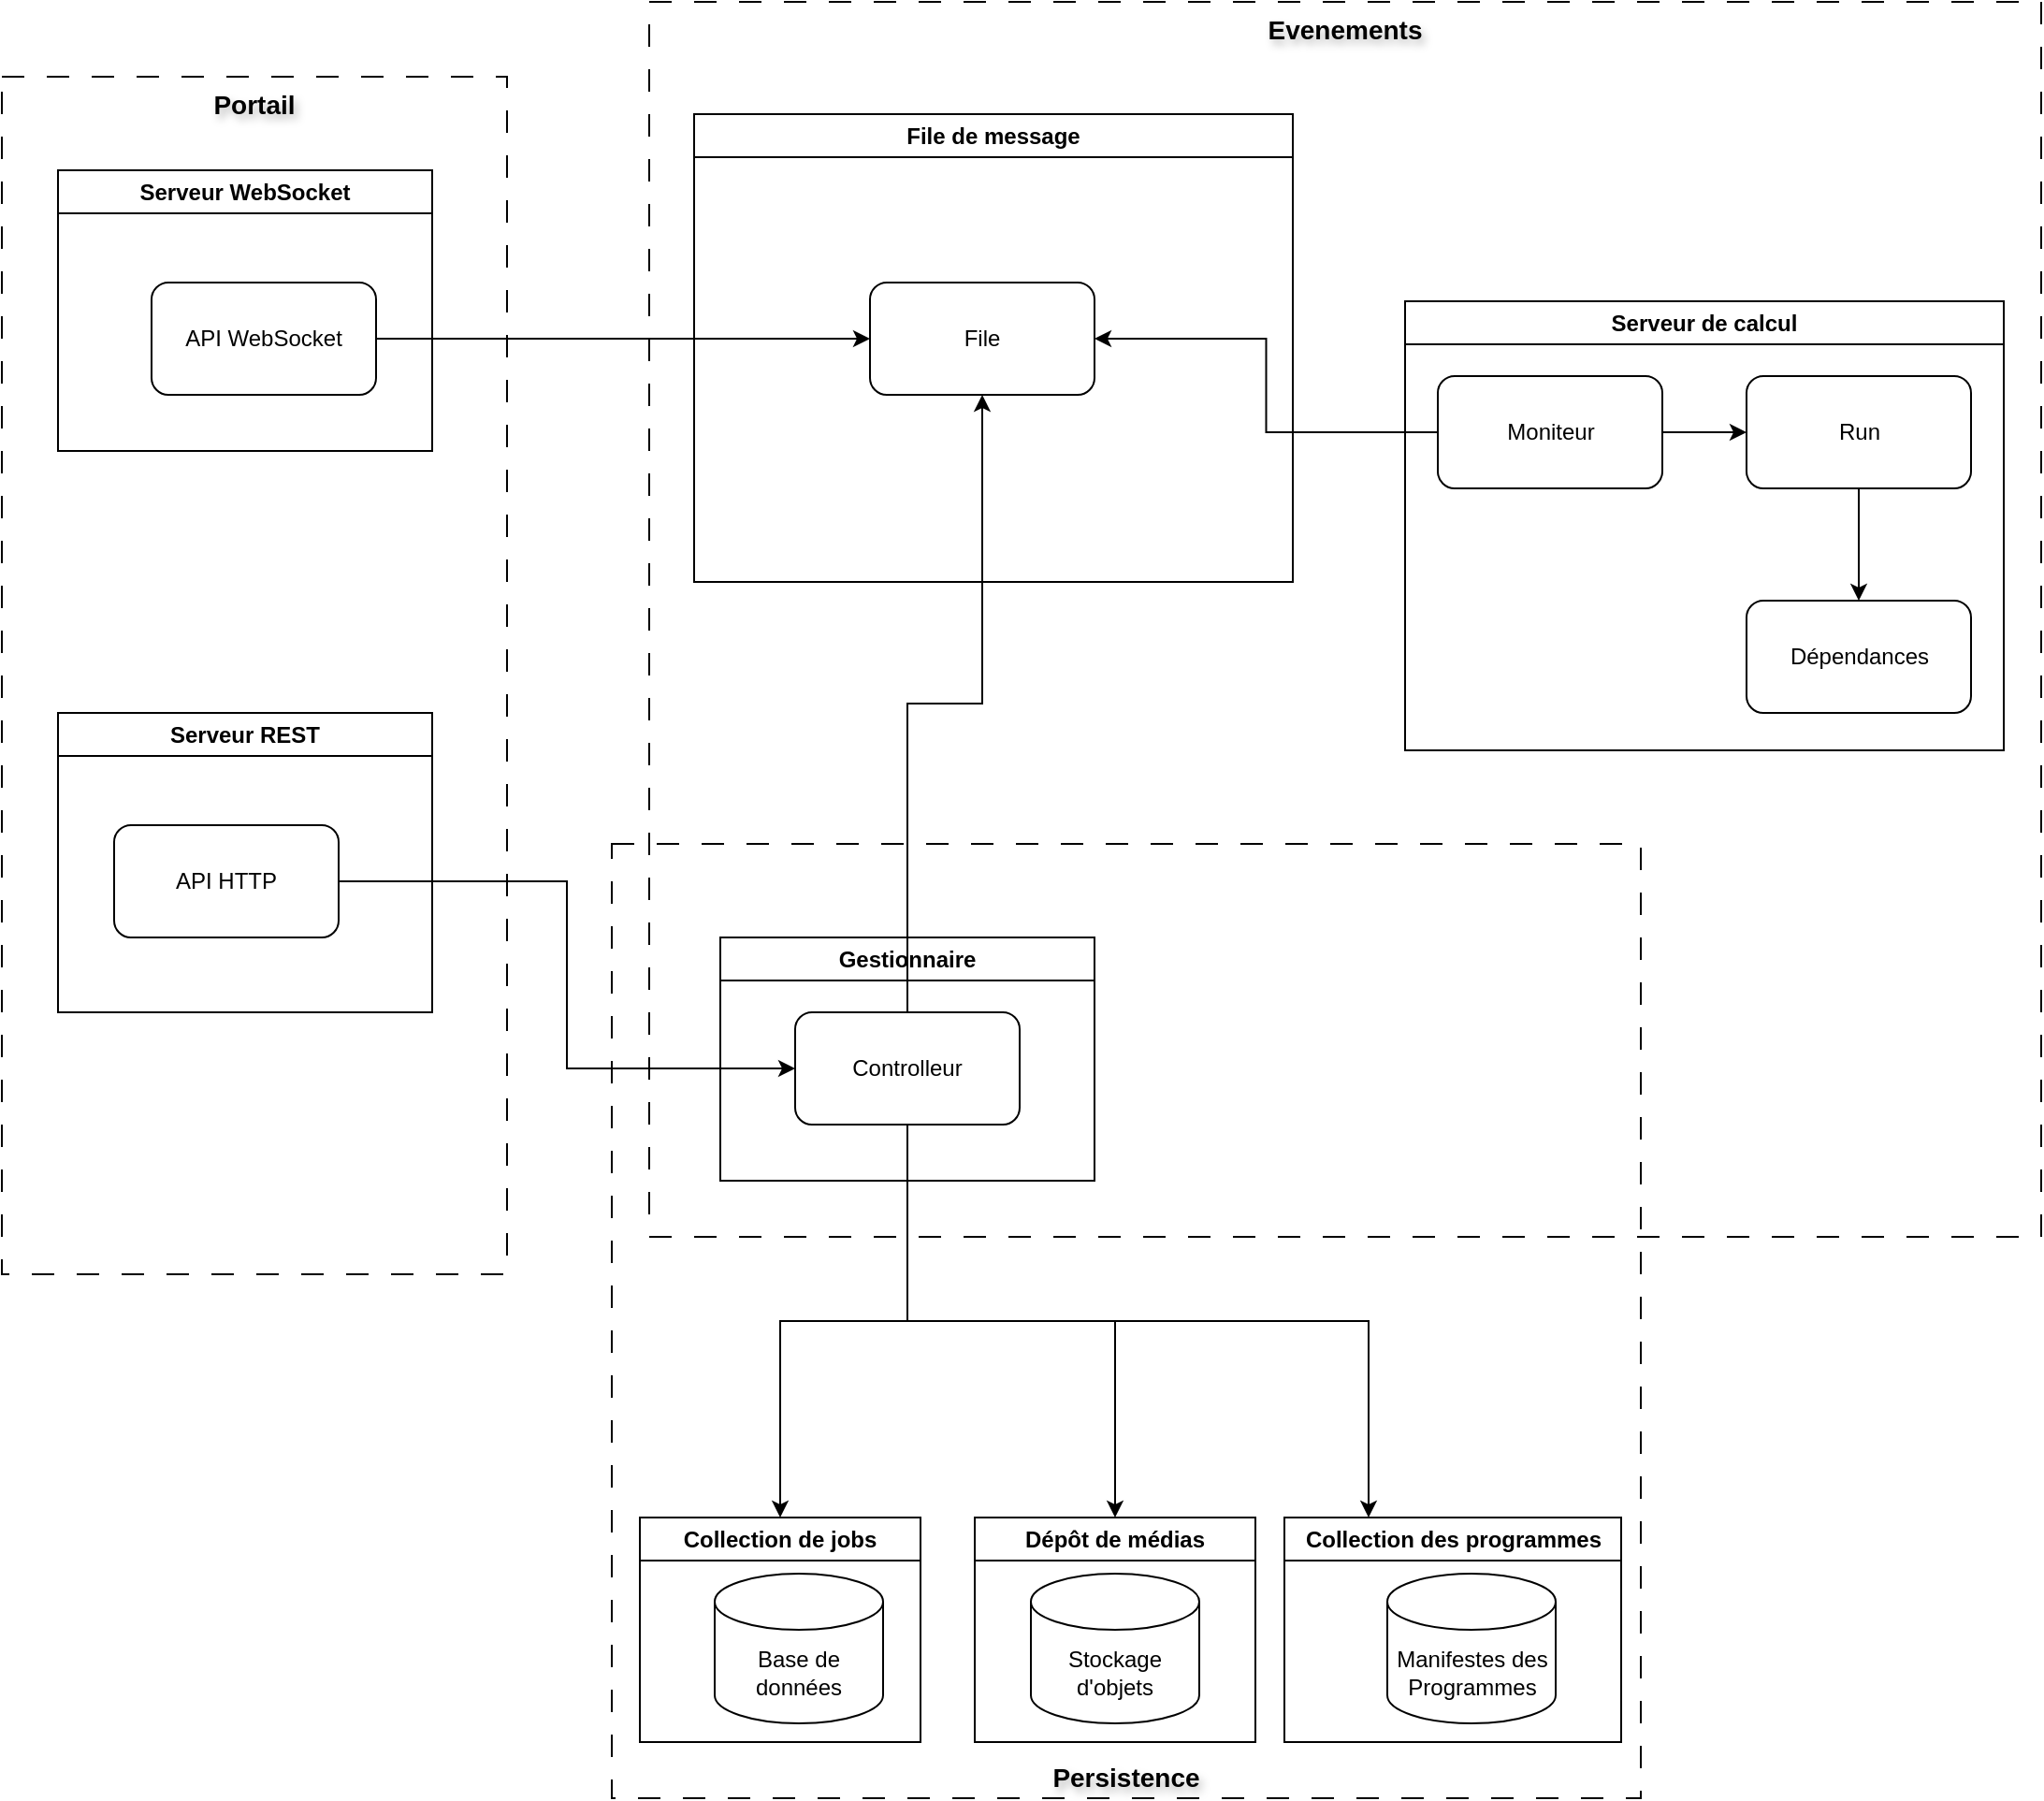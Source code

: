<mxfile version="24.5.3" type="device">
  <diagram name="Page-1" id="7Ulhz5nBbuuMYLieW143">
    <mxGraphModel dx="1941" dy="2024" grid="0" gridSize="10" guides="1" tooltips="1" connect="1" arrows="1" fold="1" page="1" pageScale="1" pageWidth="827" pageHeight="1169" math="0" shadow="0">
      <root>
        <mxCell id="0" />
        <mxCell id="1" parent="0" />
        <mxCell id="OUlVT5JZ6tduW9rnx1Lr-54" value="Evenements" style="rounded=0;whiteSpace=wrap;html=1;dashed=1;dashPattern=12 12;horizontal=1;verticalAlign=top;fontSize=14;fontStyle=1;textShadow=1;labelBorderColor=none;labelBackgroundColor=none;fillColor=none;" vertex="1" parent="1">
          <mxGeometry x="176" y="-300" width="744" height="660" as="geometry" />
        </mxCell>
        <mxCell id="OUlVT5JZ6tduW9rnx1Lr-55" value="Persistence" style="rounded=0;whiteSpace=wrap;html=1;dashed=1;dashPattern=12 12;horizontal=1;verticalAlign=bottom;fontSize=14;fontStyle=1;textShadow=1;labelBorderColor=none;labelBackgroundColor=none;fillColor=none;" vertex="1" parent="1">
          <mxGeometry x="156" y="150" width="550" height="510" as="geometry" />
        </mxCell>
        <mxCell id="OUlVT5JZ6tduW9rnx1Lr-53" value="Portail" style="rounded=0;whiteSpace=wrap;html=1;dashed=1;dashPattern=12 12;horizontal=1;verticalAlign=top;fontSize=14;fontStyle=1;textShadow=1;labelBorderColor=none;labelBackgroundColor=none;fillColor=none;" vertex="1" parent="1">
          <mxGeometry x="-170" y="-260" width="270" height="640" as="geometry" />
        </mxCell>
        <mxCell id="OUlVT5JZ6tduW9rnx1Lr-10" value="Serveur de calcul" style="swimlane;whiteSpace=wrap;html=1;" vertex="1" parent="1">
          <mxGeometry x="580" y="-140" width="320" height="240" as="geometry">
            <mxRectangle x="580" y="-140" width="130" height="30" as="alternateBounds" />
          </mxGeometry>
        </mxCell>
        <mxCell id="OUlVT5JZ6tduW9rnx1Lr-6" style="edgeStyle=orthogonalEdgeStyle;rounded=0;orthogonalLoop=1;jettySize=auto;html=1;" edge="1" parent="OUlVT5JZ6tduW9rnx1Lr-10" source="OUlVT5JZ6tduW9rnx1Lr-1" target="OUlVT5JZ6tduW9rnx1Lr-3">
          <mxGeometry relative="1" as="geometry" />
        </mxCell>
        <mxCell id="OUlVT5JZ6tduW9rnx1Lr-1" value="Moniteur" style="rounded=1;whiteSpace=wrap;html=1;" vertex="1" parent="OUlVT5JZ6tduW9rnx1Lr-10">
          <mxGeometry x="17.5" y="40" width="120" height="60" as="geometry" />
        </mxCell>
        <mxCell id="OUlVT5JZ6tduW9rnx1Lr-12" style="edgeStyle=orthogonalEdgeStyle;rounded=0;orthogonalLoop=1;jettySize=auto;html=1;" edge="1" parent="OUlVT5JZ6tduW9rnx1Lr-10" source="OUlVT5JZ6tduW9rnx1Lr-3" target="OUlVT5JZ6tduW9rnx1Lr-11">
          <mxGeometry relative="1" as="geometry" />
        </mxCell>
        <mxCell id="OUlVT5JZ6tduW9rnx1Lr-3" value="Run" style="rounded=1;whiteSpace=wrap;html=1;strokeColor=default;align=center;verticalAlign=middle;fontFamily=Helvetica;fontSize=12;fontColor=default;fillColor=default;" vertex="1" parent="OUlVT5JZ6tduW9rnx1Lr-10">
          <mxGeometry x="182.5" y="40" width="120" height="60" as="geometry" />
        </mxCell>
        <mxCell id="OUlVT5JZ6tduW9rnx1Lr-11" value="Dépendances" style="rounded=1;whiteSpace=wrap;html=1;" vertex="1" parent="OUlVT5JZ6tduW9rnx1Lr-10">
          <mxGeometry x="182.5" y="160" width="120" height="60" as="geometry" />
        </mxCell>
        <mxCell id="OUlVT5JZ6tduW9rnx1Lr-13" value="Gestionnaire" style="swimlane;whiteSpace=wrap;html=1;" vertex="1" parent="1">
          <mxGeometry x="214" y="200" width="200" height="130" as="geometry">
            <mxRectangle x="220" y="100" width="110" height="30" as="alternateBounds" />
          </mxGeometry>
        </mxCell>
        <mxCell id="OUlVT5JZ6tduW9rnx1Lr-22" value="Controlleur" style="rounded=1;whiteSpace=wrap;html=1;" vertex="1" parent="OUlVT5JZ6tduW9rnx1Lr-13">
          <mxGeometry x="40" y="40" width="120" height="60" as="geometry" />
        </mxCell>
        <mxCell id="OUlVT5JZ6tduW9rnx1Lr-14" value="Collection de jobs" style="swimlane;whiteSpace=wrap;html=1;" vertex="1" parent="1">
          <mxGeometry x="171" y="510" width="150" height="120" as="geometry" />
        </mxCell>
        <mxCell id="OUlVT5JZ6tduW9rnx1Lr-16" value="Base de données" style="shape=cylinder3;whiteSpace=wrap;html=1;boundedLbl=1;backgroundOutline=1;size=15;" vertex="1" parent="OUlVT5JZ6tduW9rnx1Lr-14">
          <mxGeometry x="40" y="30" width="90" height="80" as="geometry" />
        </mxCell>
        <mxCell id="OUlVT5JZ6tduW9rnx1Lr-15" value="Dépôt de médias" style="swimlane;whiteSpace=wrap;html=1;" vertex="1" parent="1">
          <mxGeometry x="350" y="510" width="150" height="120" as="geometry" />
        </mxCell>
        <mxCell id="OUlVT5JZ6tduW9rnx1Lr-17" value="Stockage d&#39;objets" style="shape=cylinder3;whiteSpace=wrap;html=1;boundedLbl=1;backgroundOutline=1;size=15;" vertex="1" parent="OUlVT5JZ6tduW9rnx1Lr-15">
          <mxGeometry x="30" y="30" width="90" height="80" as="geometry" />
        </mxCell>
        <mxCell id="OUlVT5JZ6tduW9rnx1Lr-19" style="edgeStyle=orthogonalEdgeStyle;rounded=0;orthogonalLoop=1;jettySize=auto;html=1;" edge="1" parent="1" source="OUlVT5JZ6tduW9rnx1Lr-22" target="OUlVT5JZ6tduW9rnx1Lr-14">
          <mxGeometry relative="1" as="geometry" />
        </mxCell>
        <mxCell id="OUlVT5JZ6tduW9rnx1Lr-30" style="edgeStyle=orthogonalEdgeStyle;rounded=0;orthogonalLoop=1;jettySize=auto;html=1;" edge="1" parent="1" source="OUlVT5JZ6tduW9rnx1Lr-22" target="OUlVT5JZ6tduW9rnx1Lr-15">
          <mxGeometry relative="1" as="geometry" />
        </mxCell>
        <mxCell id="OUlVT5JZ6tduW9rnx1Lr-32" value="File de message" style="swimlane;whiteSpace=wrap;html=1;" vertex="1" parent="1">
          <mxGeometry x="200" y="-240" width="320" height="250" as="geometry">
            <mxRectangle x="200" y="-240" width="130" height="30" as="alternateBounds" />
          </mxGeometry>
        </mxCell>
        <mxCell id="OUlVT5JZ6tduW9rnx1Lr-49" value="File" style="rounded=1;whiteSpace=wrap;html=1;strokeColor=default;align=center;verticalAlign=middle;fontFamily=Helvetica;fontSize=12;fontColor=default;fillColor=default;" vertex="1" parent="OUlVT5JZ6tduW9rnx1Lr-32">
          <mxGeometry x="94" y="90" width="120" height="60" as="geometry" />
        </mxCell>
        <mxCell id="OUlVT5JZ6tduW9rnx1Lr-25" style="edgeStyle=orthogonalEdgeStyle;rounded=0;orthogonalLoop=1;jettySize=auto;html=1;entryX=0;entryY=0.5;entryDx=0;entryDy=0;" edge="1" parent="1" source="OUlVT5JZ6tduW9rnx1Lr-18" target="OUlVT5JZ6tduW9rnx1Lr-22">
          <mxGeometry relative="1" as="geometry">
            <mxPoint x="-60" y="200" as="targetPoint" />
          </mxGeometry>
        </mxCell>
        <mxCell id="OUlVT5JZ6tduW9rnx1Lr-45" value="Serveur REST" style="swimlane;whiteSpace=wrap;html=1;" vertex="1" parent="1">
          <mxGeometry x="-140" y="80" width="200" height="160" as="geometry" />
        </mxCell>
        <mxCell id="OUlVT5JZ6tduW9rnx1Lr-18" value="API HTTP" style="rounded=1;whiteSpace=wrap;html=1;strokeColor=default;align=center;verticalAlign=middle;fontFamily=Helvetica;fontSize=12;fontColor=default;fillColor=default;" vertex="1" parent="OUlVT5JZ6tduW9rnx1Lr-45">
          <mxGeometry x="30" y="60" width="120" height="60" as="geometry" />
        </mxCell>
        <mxCell id="OUlVT5JZ6tduW9rnx1Lr-46" value="Serveur WebSocket" style="swimlane;whiteSpace=wrap;html=1;" vertex="1" parent="1">
          <mxGeometry x="-140" y="-210" width="200" height="150" as="geometry" />
        </mxCell>
        <mxCell id="OUlVT5JZ6tduW9rnx1Lr-47" value="API WebSocket" style="rounded=1;whiteSpace=wrap;html=1;strokeColor=default;align=center;verticalAlign=middle;fontFamily=Helvetica;fontSize=12;fontColor=default;fillColor=default;" vertex="1" parent="OUlVT5JZ6tduW9rnx1Lr-46">
          <mxGeometry x="50" y="60" width="120" height="60" as="geometry" />
        </mxCell>
        <mxCell id="OUlVT5JZ6tduW9rnx1Lr-50" style="edgeStyle=orthogonalEdgeStyle;rounded=0;orthogonalLoop=1;jettySize=auto;html=1;" edge="1" parent="1" source="OUlVT5JZ6tduW9rnx1Lr-47" target="OUlVT5JZ6tduW9rnx1Lr-49">
          <mxGeometry relative="1" as="geometry" />
        </mxCell>
        <mxCell id="OUlVT5JZ6tduW9rnx1Lr-51" style="edgeStyle=orthogonalEdgeStyle;rounded=0;orthogonalLoop=1;jettySize=auto;html=1;entryX=1;entryY=0.5;entryDx=0;entryDy=0;" edge="1" parent="1" source="OUlVT5JZ6tduW9rnx1Lr-1" target="OUlVT5JZ6tduW9rnx1Lr-49">
          <mxGeometry relative="1" as="geometry" />
        </mxCell>
        <mxCell id="OUlVT5JZ6tduW9rnx1Lr-52" style="edgeStyle=orthogonalEdgeStyle;rounded=0;orthogonalLoop=1;jettySize=auto;html=1;" edge="1" parent="1" source="OUlVT5JZ6tduW9rnx1Lr-22" target="OUlVT5JZ6tduW9rnx1Lr-49">
          <mxGeometry relative="1" as="geometry" />
        </mxCell>
        <mxCell id="OUlVT5JZ6tduW9rnx1Lr-56" value="Collection des programmes" style="swimlane;whiteSpace=wrap;html=1;startSize=23;" vertex="1" parent="1">
          <mxGeometry x="515.5" y="510" width="180" height="120" as="geometry" />
        </mxCell>
        <mxCell id="OUlVT5JZ6tduW9rnx1Lr-2" value="Manifestes des Programmes" style="shape=cylinder3;whiteSpace=wrap;html=1;boundedLbl=1;backgroundOutline=1;size=15;" vertex="1" parent="OUlVT5JZ6tduW9rnx1Lr-56">
          <mxGeometry x="55" y="30" width="90" height="80" as="geometry" />
        </mxCell>
        <mxCell id="OUlVT5JZ6tduW9rnx1Lr-57" style="edgeStyle=orthogonalEdgeStyle;rounded=0;orthogonalLoop=1;jettySize=auto;html=1;entryX=0.25;entryY=0;entryDx=0;entryDy=0;exitX=0.5;exitY=1;exitDx=0;exitDy=0;" edge="1" parent="1" source="OUlVT5JZ6tduW9rnx1Lr-22" target="OUlVT5JZ6tduW9rnx1Lr-56">
          <mxGeometry relative="1" as="geometry" />
        </mxCell>
      </root>
    </mxGraphModel>
  </diagram>
</mxfile>
